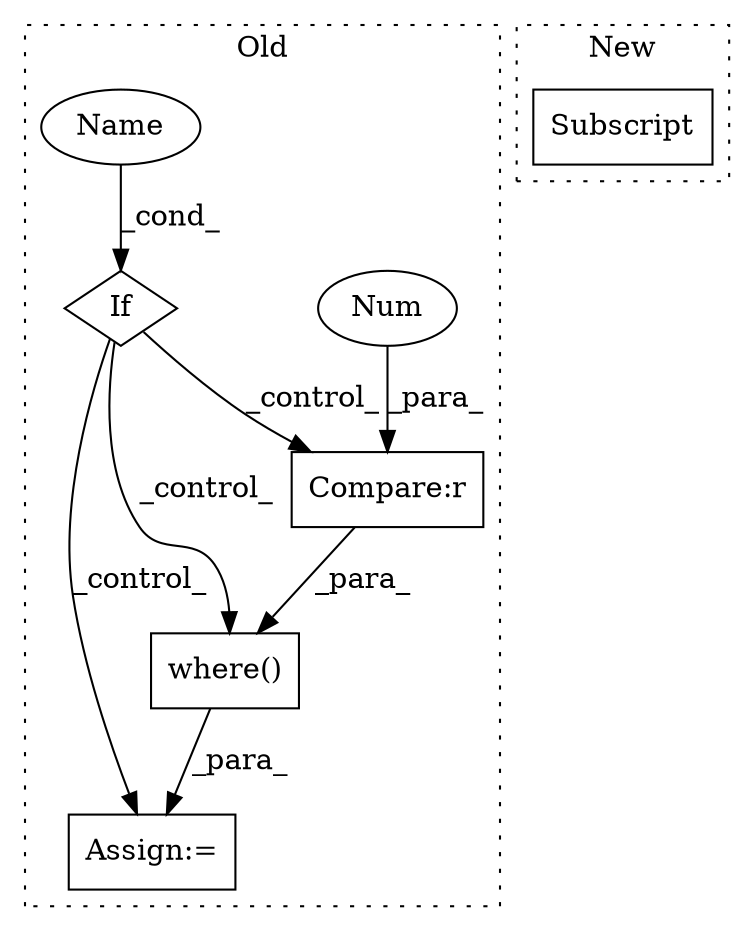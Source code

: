 digraph G {
subgraph cluster0 {
1 [label="where()" a="75" s="929,984" l="9,1" shape="box"];
3 [label="Assign:=" a="68" s="926" l="3" shape="box"];
4 [label="Compare:r" a="40" s="938" l="14" shape="box"];
5 [label="Num" a="76" s="948" l="4" shape="ellipse"];
6 [label="If" a="96" s="806" l="3" shape="diamond"];
7 [label="Name" a="87" s="809" l="39" shape="ellipse"];
label = "Old";
style="dotted";
}
subgraph cluster1 {
2 [label="Subscript" a="63" s="1881,0" l="24,0" shape="box"];
label = "New";
style="dotted";
}
1 -> 3 [label="_para_"];
4 -> 1 [label="_para_"];
5 -> 4 [label="_para_"];
6 -> 3 [label="_control_"];
6 -> 1 [label="_control_"];
6 -> 4 [label="_control_"];
7 -> 6 [label="_cond_"];
}